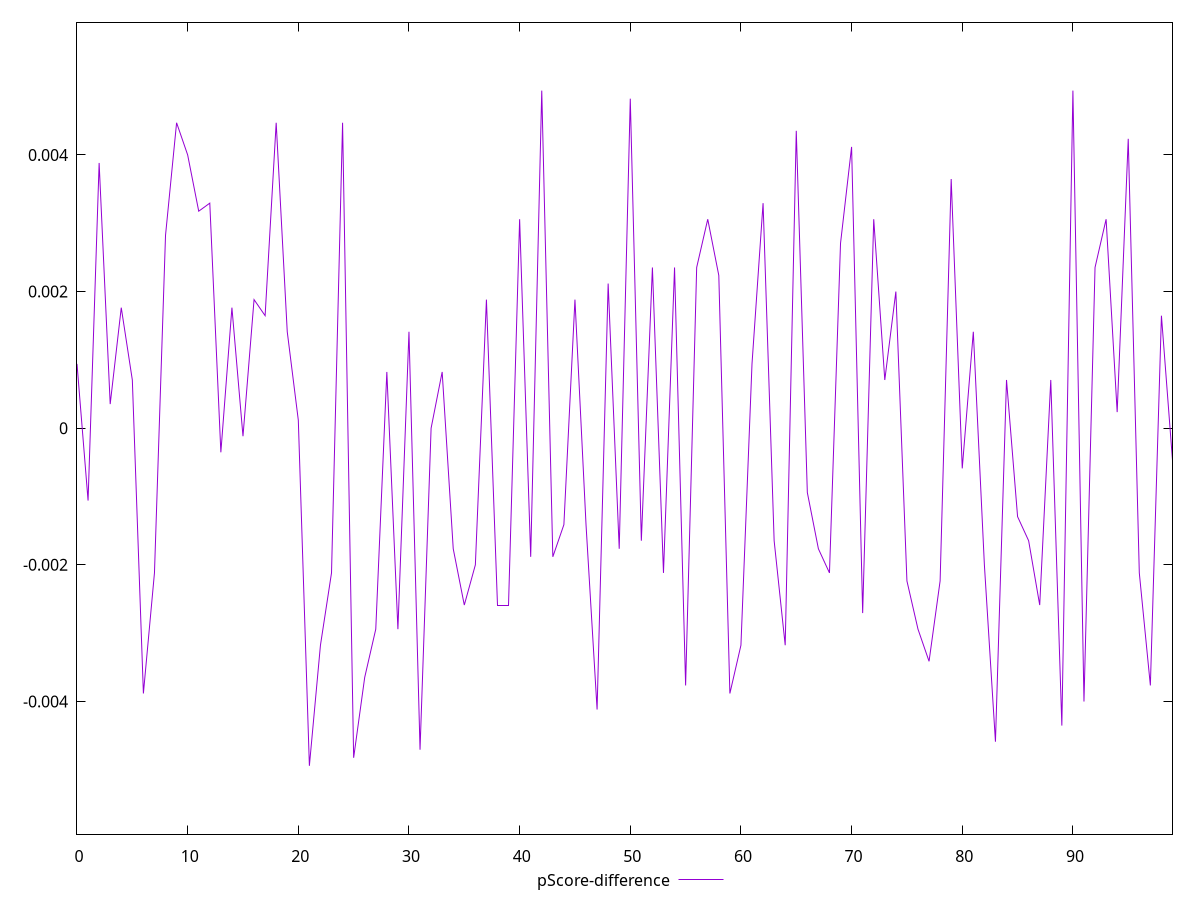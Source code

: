 reset

$pScoreDifference <<EOF
0 0.0009411764705882231
1 -0.0010588235294117787
2 0.003882352941176448
3 0.0003529411764705559
4 0.0017647058823528905
5 0.0007058823529411673
6 -0.003882352941176448
7 -0.002117647058823502
8 0.0028235294117647247
9 0.004470588235294171
10 0.0040000000000000036
11 0.0031764705882352806
12 0.0032941176470588363
13 -0.0003529411764705559
14 0.001764705882352946
15 -0.00011764705882350013
16 0.0018823529411765016
17 0.0016470588235294459
18 0.004470588235294115
19 0.0014117647058823901
20 0.00011764705882350013
21 -0.004941176470588227
22 -0.0031764705882352806
23 -0.0021176470588235574
24 0.004470588235294115
25 -0.0048235294117647265
26 -0.0036470588235294477
27 -0.002941176470588225
28 0.0008235294117647229
29 -0.002941176470588225
30 0.0014117647058823346
31 -0.004705882352941171
32 0
33 0.0008235294117647229
34 -0.001764705882352946
35 -0.002588235294117669
36 -0.0020000000000000018
37 0.0018823529411765016
38 -0.0025882352941176134
39 -0.0025882352941176134
40 0.0030588235294117805
41 -0.0018823529411764461
42 0.004941176470588282
43 -0.0018823529411765016
44 -0.0014117647058823346
45 0.0018823529411765016
46 -0.0014117647058823346
47 -0.004117647058823504
48 0.002117647058823502
49 -0.001764705882352946
50 0.0048235294117647265
51 -0.0016470588235293904
52 0.002352941176470613
53 -0.002117647058823502
54 0.002352941176470613
55 -0.003764705882352948
56 0.002352941176470613
57 0.0030588235294117805
58 0.0022352941176470575
59 -0.0038823529411765034
60 -0.0031764705882352806
61 0.0009411764705882231
62 0.0032941176470587807
63 -0.0016470588235293904
64 -0.0031764705882352806
65 0.004352941176470615
66 -0.0009411764705882231
67 -0.001764705882352946
68 -0.002117647058823502
69 0.002705882352941169
70 0.004117647058823504
71 -0.0027058823529412246
72 0.0030588235294117805
73 0.0007058823529411673
74 0.0020000000000000018
75 -0.0022352941176470575
76 -0.002941176470588225
77 -0.0034117647058823364
78 -0.0022352941176470575
79 0.003647058823529392
80 -0.0005882352941176672
81 0.0014117647058823901
82 -0.0020000000000000018
83 -0.004588235294117671
84 0.0007058823529411673
85 -0.0012941176470588345
86 -0.0016470588235294459
87 -0.002588235294117669
88 0.0007058823529411673
89 -0.004352941176470615
90 0.004941176470588227
91 -0.0040000000000000036
92 0.002352941176470613
93 0.0030588235294117805
94 0.00023529411764705577
95 0.004235294117647059
96 -0.002117647058823502
97 -0.003764705882352948
98 0.0016470588235294459
99 -0.00047058823529411153
EOF

set key outside below
set xrange [0:99]
set yrange [-0.005941176470588227:0.005941176470588282]
set trange [-0.005941176470588227:0.005941176470588282]
set terminal svg size 640, 500 enhanced background rgb 'white'
set output "reports/report_00028_2021-02-24T12-49-42.674Z/uses-rel-preload/samples/music/pScore-difference/values.svg"

plot $pScoreDifference title "pScore-difference" with line

reset

